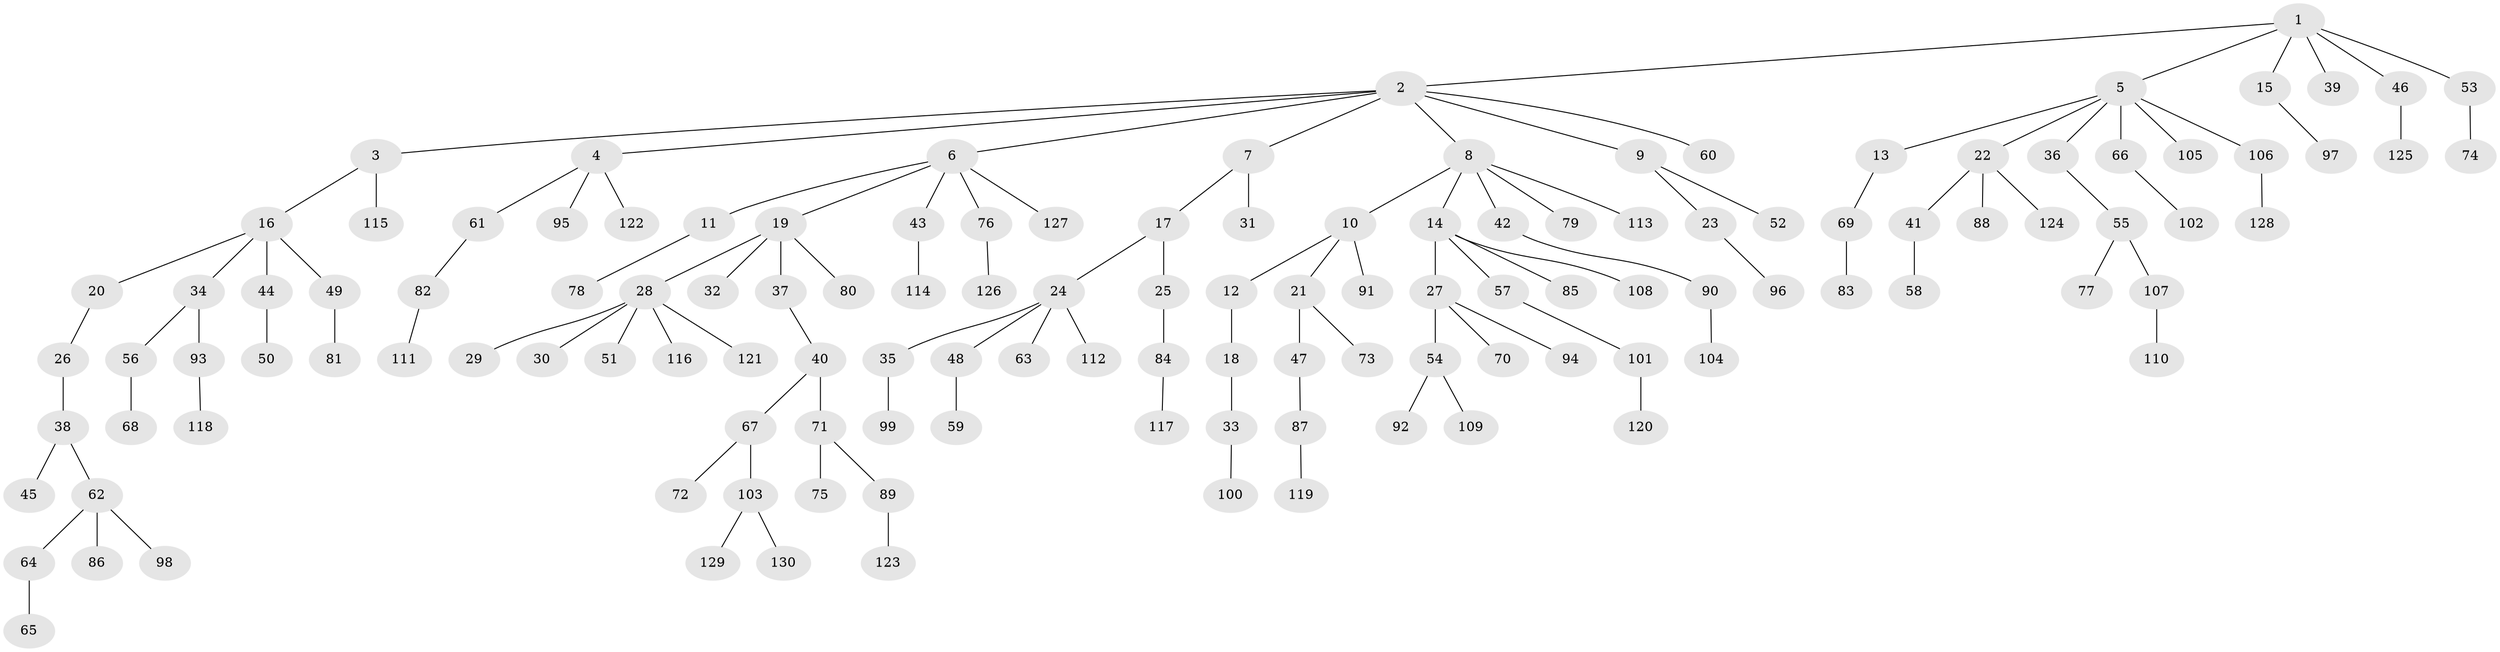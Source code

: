 // Generated by graph-tools (version 1.1) at 2025/11/02/27/25 16:11:25]
// undirected, 130 vertices, 129 edges
graph export_dot {
graph [start="1"]
  node [color=gray90,style=filled];
  1;
  2;
  3;
  4;
  5;
  6;
  7;
  8;
  9;
  10;
  11;
  12;
  13;
  14;
  15;
  16;
  17;
  18;
  19;
  20;
  21;
  22;
  23;
  24;
  25;
  26;
  27;
  28;
  29;
  30;
  31;
  32;
  33;
  34;
  35;
  36;
  37;
  38;
  39;
  40;
  41;
  42;
  43;
  44;
  45;
  46;
  47;
  48;
  49;
  50;
  51;
  52;
  53;
  54;
  55;
  56;
  57;
  58;
  59;
  60;
  61;
  62;
  63;
  64;
  65;
  66;
  67;
  68;
  69;
  70;
  71;
  72;
  73;
  74;
  75;
  76;
  77;
  78;
  79;
  80;
  81;
  82;
  83;
  84;
  85;
  86;
  87;
  88;
  89;
  90;
  91;
  92;
  93;
  94;
  95;
  96;
  97;
  98;
  99;
  100;
  101;
  102;
  103;
  104;
  105;
  106;
  107;
  108;
  109;
  110;
  111;
  112;
  113;
  114;
  115;
  116;
  117;
  118;
  119;
  120;
  121;
  122;
  123;
  124;
  125;
  126;
  127;
  128;
  129;
  130;
  1 -- 2;
  1 -- 5;
  1 -- 15;
  1 -- 39;
  1 -- 46;
  1 -- 53;
  2 -- 3;
  2 -- 4;
  2 -- 6;
  2 -- 7;
  2 -- 8;
  2 -- 9;
  2 -- 60;
  3 -- 16;
  3 -- 115;
  4 -- 61;
  4 -- 95;
  4 -- 122;
  5 -- 13;
  5 -- 22;
  5 -- 36;
  5 -- 66;
  5 -- 105;
  5 -- 106;
  6 -- 11;
  6 -- 19;
  6 -- 43;
  6 -- 76;
  6 -- 127;
  7 -- 17;
  7 -- 31;
  8 -- 10;
  8 -- 14;
  8 -- 42;
  8 -- 79;
  8 -- 113;
  9 -- 23;
  9 -- 52;
  10 -- 12;
  10 -- 21;
  10 -- 91;
  11 -- 78;
  12 -- 18;
  13 -- 69;
  14 -- 27;
  14 -- 57;
  14 -- 85;
  14 -- 108;
  15 -- 97;
  16 -- 20;
  16 -- 34;
  16 -- 44;
  16 -- 49;
  17 -- 24;
  17 -- 25;
  18 -- 33;
  19 -- 28;
  19 -- 32;
  19 -- 37;
  19 -- 80;
  20 -- 26;
  21 -- 47;
  21 -- 73;
  22 -- 41;
  22 -- 88;
  22 -- 124;
  23 -- 96;
  24 -- 35;
  24 -- 48;
  24 -- 63;
  24 -- 112;
  25 -- 84;
  26 -- 38;
  27 -- 54;
  27 -- 70;
  27 -- 94;
  28 -- 29;
  28 -- 30;
  28 -- 51;
  28 -- 116;
  28 -- 121;
  33 -- 100;
  34 -- 56;
  34 -- 93;
  35 -- 99;
  36 -- 55;
  37 -- 40;
  38 -- 45;
  38 -- 62;
  40 -- 67;
  40 -- 71;
  41 -- 58;
  42 -- 90;
  43 -- 114;
  44 -- 50;
  46 -- 125;
  47 -- 87;
  48 -- 59;
  49 -- 81;
  53 -- 74;
  54 -- 92;
  54 -- 109;
  55 -- 77;
  55 -- 107;
  56 -- 68;
  57 -- 101;
  61 -- 82;
  62 -- 64;
  62 -- 86;
  62 -- 98;
  64 -- 65;
  66 -- 102;
  67 -- 72;
  67 -- 103;
  69 -- 83;
  71 -- 75;
  71 -- 89;
  76 -- 126;
  82 -- 111;
  84 -- 117;
  87 -- 119;
  89 -- 123;
  90 -- 104;
  93 -- 118;
  101 -- 120;
  103 -- 129;
  103 -- 130;
  106 -- 128;
  107 -- 110;
}
